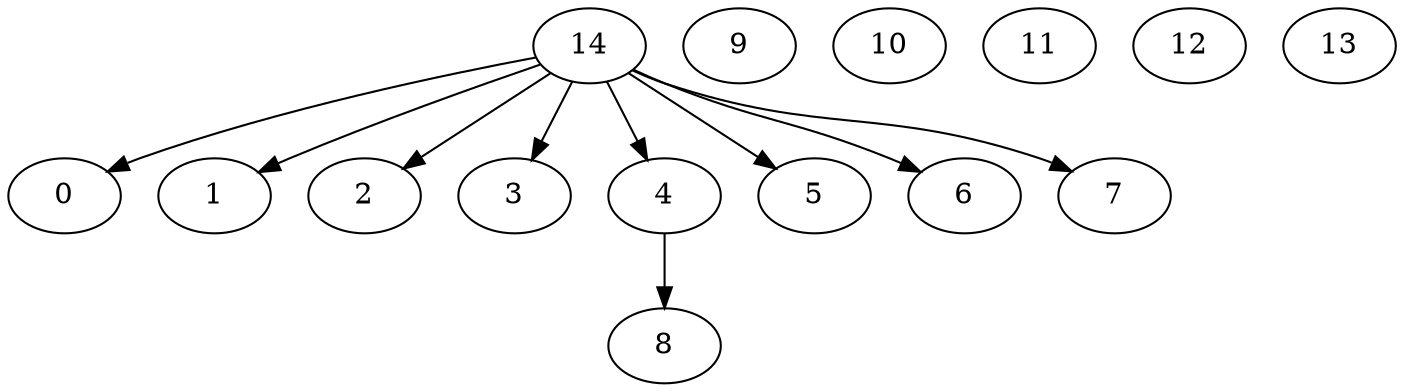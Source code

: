 digraph G {
0;
1;
2;
3;
4;
5;
6;
7;
8;
9;
10;
11;
12;
13;
14;
4->8 ;
14->0 ;
14->1 ;
14->2 ;
14->3 ;
14->4 ;
14->5 ;
14->6 ;
14->7 ;
}

